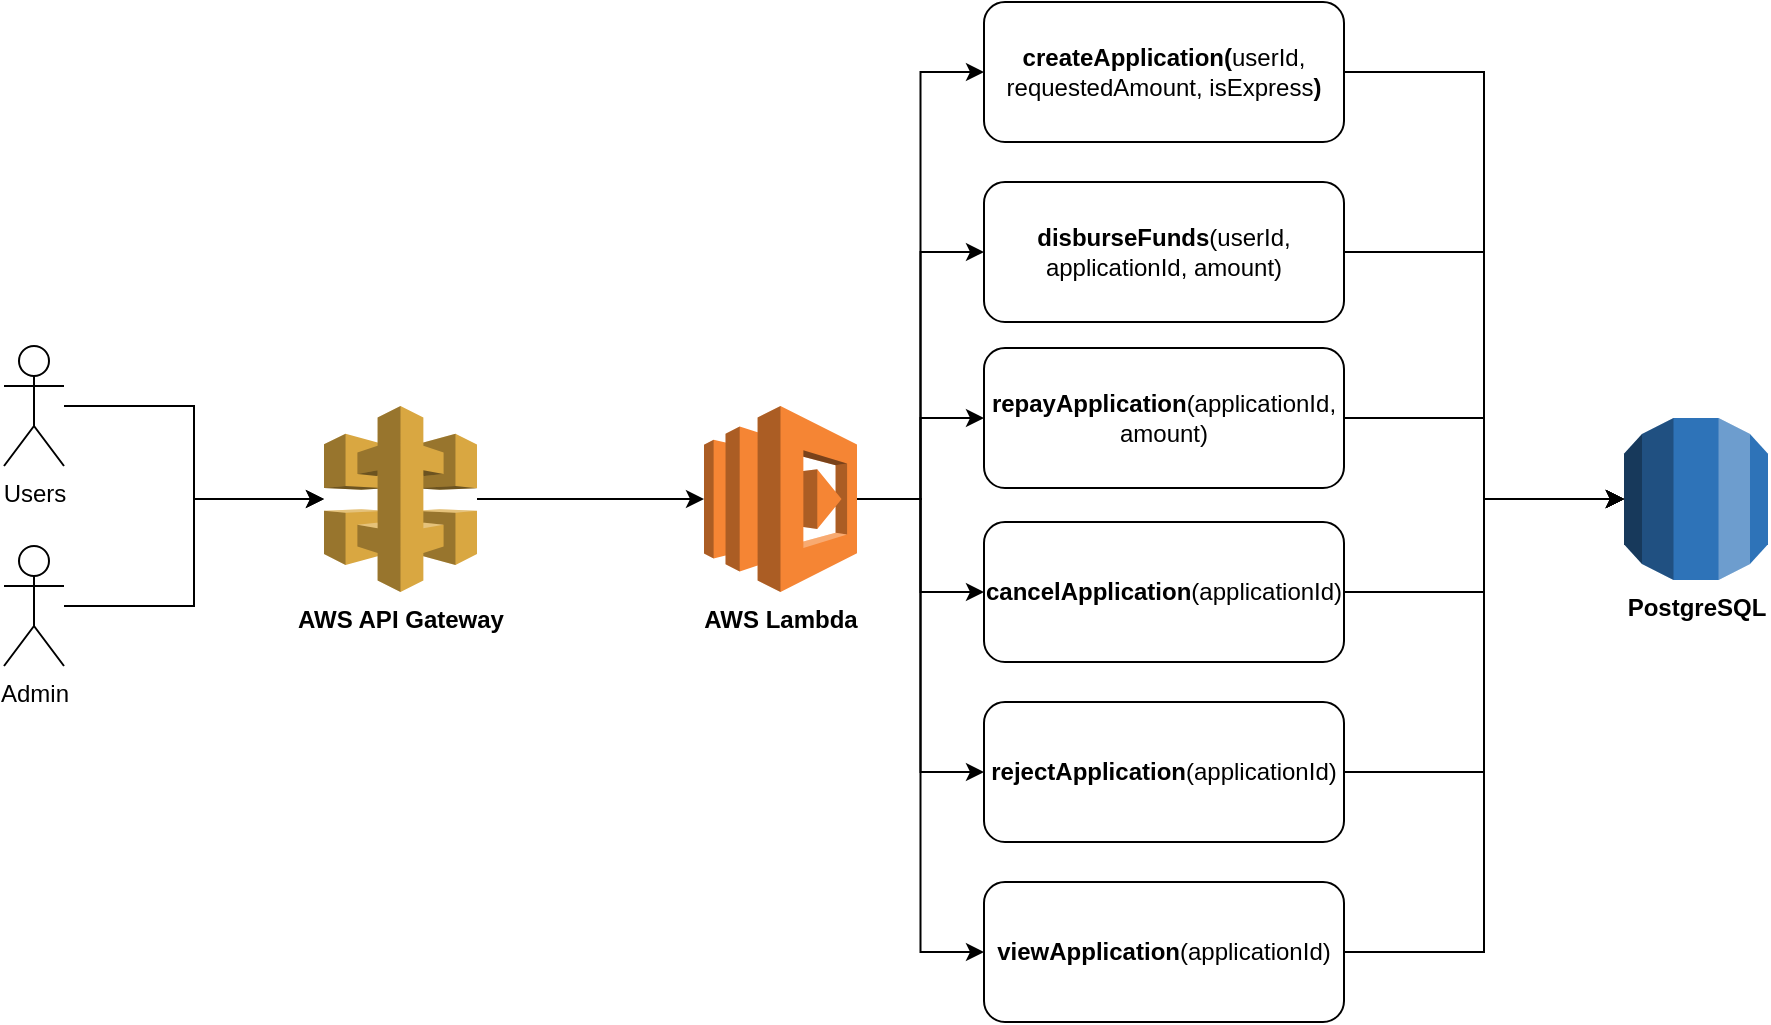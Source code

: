 <mxfile version="26.0.14">
  <diagram name="Page-1" id="v4OusTVnB2c6mvOyYK9t">
    <mxGraphModel dx="782" dy="1139" grid="1" gridSize="10" guides="1" tooltips="1" connect="1" arrows="1" fold="1" page="1" pageScale="1" pageWidth="850" pageHeight="1100" math="0" shadow="0">
      <root>
        <mxCell id="0" />
        <mxCell id="1" parent="0" />
        <mxCell id="LFQ0JxEmRbDi7rDfqKw2-4" style="edgeStyle=orthogonalEdgeStyle;rounded=0;orthogonalLoop=1;jettySize=auto;html=1;" edge="1" parent="1" source="LFQ0JxEmRbDi7rDfqKw2-1" target="LFQ0JxEmRbDi7rDfqKw2-3">
          <mxGeometry relative="1" as="geometry" />
        </mxCell>
        <mxCell id="LFQ0JxEmRbDi7rDfqKw2-1" value="Users" style="shape=umlActor;verticalLabelPosition=bottom;verticalAlign=top;html=1;outlineConnect=0;" vertex="1" parent="1">
          <mxGeometry x="210" y="440" width="30" height="60" as="geometry" />
        </mxCell>
        <mxCell id="LFQ0JxEmRbDi7rDfqKw2-5" style="edgeStyle=orthogonalEdgeStyle;rounded=0;orthogonalLoop=1;jettySize=auto;html=1;" edge="1" parent="1" source="LFQ0JxEmRbDi7rDfqKw2-2" target="LFQ0JxEmRbDi7rDfqKw2-3">
          <mxGeometry relative="1" as="geometry" />
        </mxCell>
        <mxCell id="LFQ0JxEmRbDi7rDfqKw2-2" value="Admin&lt;div&gt;&lt;br&gt;&lt;/div&gt;" style="shape=umlActor;verticalLabelPosition=bottom;verticalAlign=top;html=1;outlineConnect=0;" vertex="1" parent="1">
          <mxGeometry x="210" y="540" width="30" height="60" as="geometry" />
        </mxCell>
        <mxCell id="LFQ0JxEmRbDi7rDfqKw2-9" style="edgeStyle=orthogonalEdgeStyle;rounded=0;orthogonalLoop=1;jettySize=auto;html=1;" edge="1" parent="1" source="LFQ0JxEmRbDi7rDfqKw2-3" target="LFQ0JxEmRbDi7rDfqKw2-8">
          <mxGeometry relative="1" as="geometry" />
        </mxCell>
        <mxCell id="LFQ0JxEmRbDi7rDfqKw2-3" value="&lt;b&gt;AWS API Gateway&lt;/b&gt;&lt;div&gt;&lt;br&gt;&lt;/div&gt;" style="outlineConnect=0;dashed=0;verticalLabelPosition=bottom;verticalAlign=top;align=center;html=1;shape=mxgraph.aws3.api_gateway;fillColor=#D9A741;gradientColor=none;" vertex="1" parent="1">
          <mxGeometry x="370" y="470" width="76.5" height="93" as="geometry" />
        </mxCell>
        <mxCell id="LFQ0JxEmRbDi7rDfqKw2-18" style="edgeStyle=orthogonalEdgeStyle;rounded=0;orthogonalLoop=1;jettySize=auto;html=1;entryX=0;entryY=0.5;entryDx=0;entryDy=0;" edge="1" parent="1" source="LFQ0JxEmRbDi7rDfqKw2-8" target="LFQ0JxEmRbDi7rDfqKw2-14">
          <mxGeometry relative="1" as="geometry" />
        </mxCell>
        <mxCell id="LFQ0JxEmRbDi7rDfqKw2-19" style="edgeStyle=orthogonalEdgeStyle;rounded=0;orthogonalLoop=1;jettySize=auto;html=1;entryX=0;entryY=0.5;entryDx=0;entryDy=0;" edge="1" parent="1" source="LFQ0JxEmRbDi7rDfqKw2-8" target="LFQ0JxEmRbDi7rDfqKw2-15">
          <mxGeometry relative="1" as="geometry" />
        </mxCell>
        <mxCell id="LFQ0JxEmRbDi7rDfqKw2-20" style="edgeStyle=orthogonalEdgeStyle;rounded=0;orthogonalLoop=1;jettySize=auto;html=1;entryX=0;entryY=0.5;entryDx=0;entryDy=0;" edge="1" parent="1" source="LFQ0JxEmRbDi7rDfqKw2-8" target="LFQ0JxEmRbDi7rDfqKw2-13">
          <mxGeometry relative="1" as="geometry" />
        </mxCell>
        <mxCell id="LFQ0JxEmRbDi7rDfqKw2-21" style="edgeStyle=orthogonalEdgeStyle;rounded=0;orthogonalLoop=1;jettySize=auto;html=1;entryX=0;entryY=0.5;entryDx=0;entryDy=0;" edge="1" parent="1" source="LFQ0JxEmRbDi7rDfqKw2-8" target="LFQ0JxEmRbDi7rDfqKw2-12">
          <mxGeometry relative="1" as="geometry" />
        </mxCell>
        <mxCell id="LFQ0JxEmRbDi7rDfqKw2-22" style="edgeStyle=orthogonalEdgeStyle;rounded=0;orthogonalLoop=1;jettySize=auto;html=1;entryX=0;entryY=0.5;entryDx=0;entryDy=0;" edge="1" parent="1" source="LFQ0JxEmRbDi7rDfqKw2-8" target="LFQ0JxEmRbDi7rDfqKw2-16">
          <mxGeometry relative="1" as="geometry" />
        </mxCell>
        <mxCell id="LFQ0JxEmRbDi7rDfqKw2-23" style="edgeStyle=orthogonalEdgeStyle;rounded=0;orthogonalLoop=1;jettySize=auto;html=1;entryX=0;entryY=0.5;entryDx=0;entryDy=0;" edge="1" parent="1" source="LFQ0JxEmRbDi7rDfqKw2-8" target="LFQ0JxEmRbDi7rDfqKw2-17">
          <mxGeometry relative="1" as="geometry" />
        </mxCell>
        <mxCell id="LFQ0JxEmRbDi7rDfqKw2-8" value="&lt;b&gt;AWS Lambda&lt;/b&gt;" style="outlineConnect=0;dashed=0;verticalLabelPosition=bottom;verticalAlign=top;align=center;html=1;shape=mxgraph.aws3.lambda;fillColor=#F58534;gradientColor=none;" vertex="1" parent="1">
          <mxGeometry x="560" y="470" width="76.5" height="93" as="geometry" />
        </mxCell>
        <mxCell id="LFQ0JxEmRbDi7rDfqKw2-12" value="&lt;b&gt;createApplication(&lt;/b&gt;userId, requestedAmount, isExpress&lt;b&gt;)&lt;/b&gt;" style="rounded=1;whiteSpace=wrap;html=1;" vertex="1" parent="1">
          <mxGeometry x="700" y="268" width="180" height="70" as="geometry" />
        </mxCell>
        <mxCell id="LFQ0JxEmRbDi7rDfqKw2-13" value="&lt;b&gt;disburseFunds&lt;/b&gt;(userId, applicationId, amount)" style="rounded=1;whiteSpace=wrap;html=1;" vertex="1" parent="1">
          <mxGeometry x="700" y="358" width="180" height="70" as="geometry" />
        </mxCell>
        <mxCell id="LFQ0JxEmRbDi7rDfqKw2-14" value="&lt;b&gt;repayApplication&lt;/b&gt;(applicationId, amount)" style="rounded=1;whiteSpace=wrap;html=1;" vertex="1" parent="1">
          <mxGeometry x="700" y="441" width="180" height="70" as="geometry" />
        </mxCell>
        <mxCell id="LFQ0JxEmRbDi7rDfqKw2-15" value="&lt;b&gt;cancelApplication&lt;/b&gt;(applicationId)" style="rounded=1;whiteSpace=wrap;html=1;" vertex="1" parent="1">
          <mxGeometry x="700" y="528" width="180" height="70" as="geometry" />
        </mxCell>
        <mxCell id="LFQ0JxEmRbDi7rDfqKw2-16" value="&lt;b&gt;rejectApplication&lt;/b&gt;(applicationId)" style="rounded=1;whiteSpace=wrap;html=1;" vertex="1" parent="1">
          <mxGeometry x="700" y="618" width="180" height="70" as="geometry" />
        </mxCell>
        <mxCell id="LFQ0JxEmRbDi7rDfqKw2-17" value="&lt;b&gt;viewApplication&lt;/b&gt;(applicationId)" style="rounded=1;whiteSpace=wrap;html=1;" vertex="1" parent="1">
          <mxGeometry x="700" y="708" width="180" height="70" as="geometry" />
        </mxCell>
        <mxCell id="LFQ0JxEmRbDi7rDfqKw2-24" value="&lt;b&gt;PostgreSQL&lt;/b&gt;" style="outlineConnect=0;dashed=0;verticalLabelPosition=bottom;verticalAlign=top;align=center;html=1;shape=mxgraph.aws3.rds;fillColor=#2E73B8;gradientColor=none;" vertex="1" parent="1">
          <mxGeometry x="1020" y="476" width="72" height="81" as="geometry" />
        </mxCell>
        <mxCell id="LFQ0JxEmRbDi7rDfqKw2-25" style="edgeStyle=orthogonalEdgeStyle;rounded=0;orthogonalLoop=1;jettySize=auto;html=1;entryX=0;entryY=0.5;entryDx=0;entryDy=0;entryPerimeter=0;" edge="1" parent="1" source="LFQ0JxEmRbDi7rDfqKw2-12" target="LFQ0JxEmRbDi7rDfqKw2-24">
          <mxGeometry relative="1" as="geometry" />
        </mxCell>
        <mxCell id="LFQ0JxEmRbDi7rDfqKw2-26" style="edgeStyle=orthogonalEdgeStyle;rounded=0;orthogonalLoop=1;jettySize=auto;html=1;entryX=0;entryY=0.5;entryDx=0;entryDy=0;entryPerimeter=0;" edge="1" parent="1" source="LFQ0JxEmRbDi7rDfqKw2-13" target="LFQ0JxEmRbDi7rDfqKw2-24">
          <mxGeometry relative="1" as="geometry" />
        </mxCell>
        <mxCell id="LFQ0JxEmRbDi7rDfqKw2-27" style="edgeStyle=orthogonalEdgeStyle;rounded=0;orthogonalLoop=1;jettySize=auto;html=1;entryX=0;entryY=0.5;entryDx=0;entryDy=0;entryPerimeter=0;" edge="1" parent="1" source="LFQ0JxEmRbDi7rDfqKw2-14" target="LFQ0JxEmRbDi7rDfqKw2-24">
          <mxGeometry relative="1" as="geometry" />
        </mxCell>
        <mxCell id="LFQ0JxEmRbDi7rDfqKw2-28" style="edgeStyle=orthogonalEdgeStyle;rounded=0;orthogonalLoop=1;jettySize=auto;html=1;entryX=0;entryY=0.5;entryDx=0;entryDy=0;entryPerimeter=0;" edge="1" parent="1" source="LFQ0JxEmRbDi7rDfqKw2-15" target="LFQ0JxEmRbDi7rDfqKw2-24">
          <mxGeometry relative="1" as="geometry" />
        </mxCell>
        <mxCell id="LFQ0JxEmRbDi7rDfqKw2-29" style="edgeStyle=orthogonalEdgeStyle;rounded=0;orthogonalLoop=1;jettySize=auto;html=1;entryX=0;entryY=0.5;entryDx=0;entryDy=0;entryPerimeter=0;" edge="1" parent="1" source="LFQ0JxEmRbDi7rDfqKw2-16" target="LFQ0JxEmRbDi7rDfqKw2-24">
          <mxGeometry relative="1" as="geometry" />
        </mxCell>
        <mxCell id="LFQ0JxEmRbDi7rDfqKw2-30" style="edgeStyle=orthogonalEdgeStyle;rounded=0;orthogonalLoop=1;jettySize=auto;html=1;entryX=0;entryY=0.5;entryDx=0;entryDy=0;entryPerimeter=0;" edge="1" parent="1" source="LFQ0JxEmRbDi7rDfqKw2-17" target="LFQ0JxEmRbDi7rDfqKw2-24">
          <mxGeometry relative="1" as="geometry" />
        </mxCell>
      </root>
    </mxGraphModel>
  </diagram>
</mxfile>
